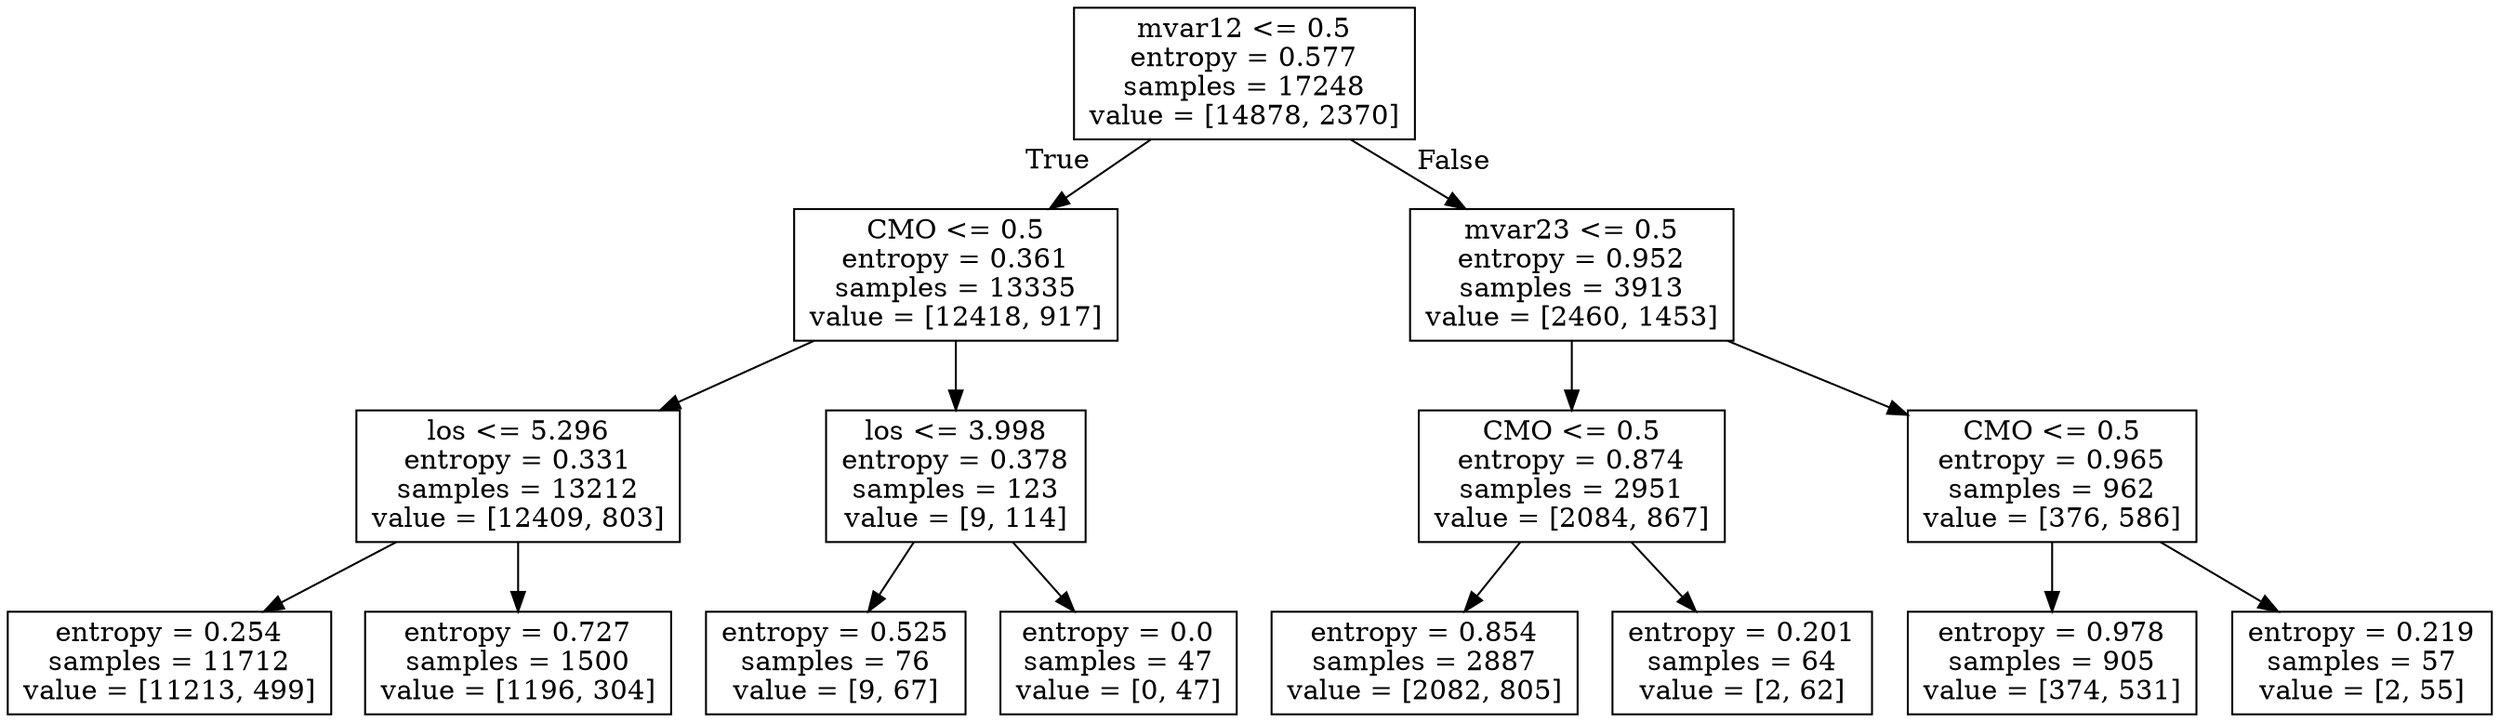 digraph Tree {
node [shape=box] ;
0 [label="mvar12 <= 0.5\nentropy = 0.577\nsamples = 17248\nvalue = [14878, 2370]"] ;
1 [label="CMO <= 0.5\nentropy = 0.361\nsamples = 13335\nvalue = [12418, 917]"] ;
0 -> 1 [labeldistance=2.5, labelangle=45, headlabel="True"] ;
2 [label="los <= 5.296\nentropy = 0.331\nsamples = 13212\nvalue = [12409, 803]"] ;
1 -> 2 ;
3 [label="entropy = 0.254\nsamples = 11712\nvalue = [11213, 499]"] ;
2 -> 3 ;
4 [label="entropy = 0.727\nsamples = 1500\nvalue = [1196, 304]"] ;
2 -> 4 ;
5 [label="los <= 3.998\nentropy = 0.378\nsamples = 123\nvalue = [9, 114]"] ;
1 -> 5 ;
6 [label="entropy = 0.525\nsamples = 76\nvalue = [9, 67]"] ;
5 -> 6 ;
7 [label="entropy = 0.0\nsamples = 47\nvalue = [0, 47]"] ;
5 -> 7 ;
8 [label="mvar23 <= 0.5\nentropy = 0.952\nsamples = 3913\nvalue = [2460, 1453]"] ;
0 -> 8 [labeldistance=2.5, labelangle=-45, headlabel="False"] ;
9 [label="CMO <= 0.5\nentropy = 0.874\nsamples = 2951\nvalue = [2084, 867]"] ;
8 -> 9 ;
10 [label="entropy = 0.854\nsamples = 2887\nvalue = [2082, 805]"] ;
9 -> 10 ;
11 [label="entropy = 0.201\nsamples = 64\nvalue = [2, 62]"] ;
9 -> 11 ;
12 [label="CMO <= 0.5\nentropy = 0.965\nsamples = 962\nvalue = [376, 586]"] ;
8 -> 12 ;
13 [label="entropy = 0.978\nsamples = 905\nvalue = [374, 531]"] ;
12 -> 13 ;
14 [label="entropy = 0.219\nsamples = 57\nvalue = [2, 55]"] ;
12 -> 14 ;
}